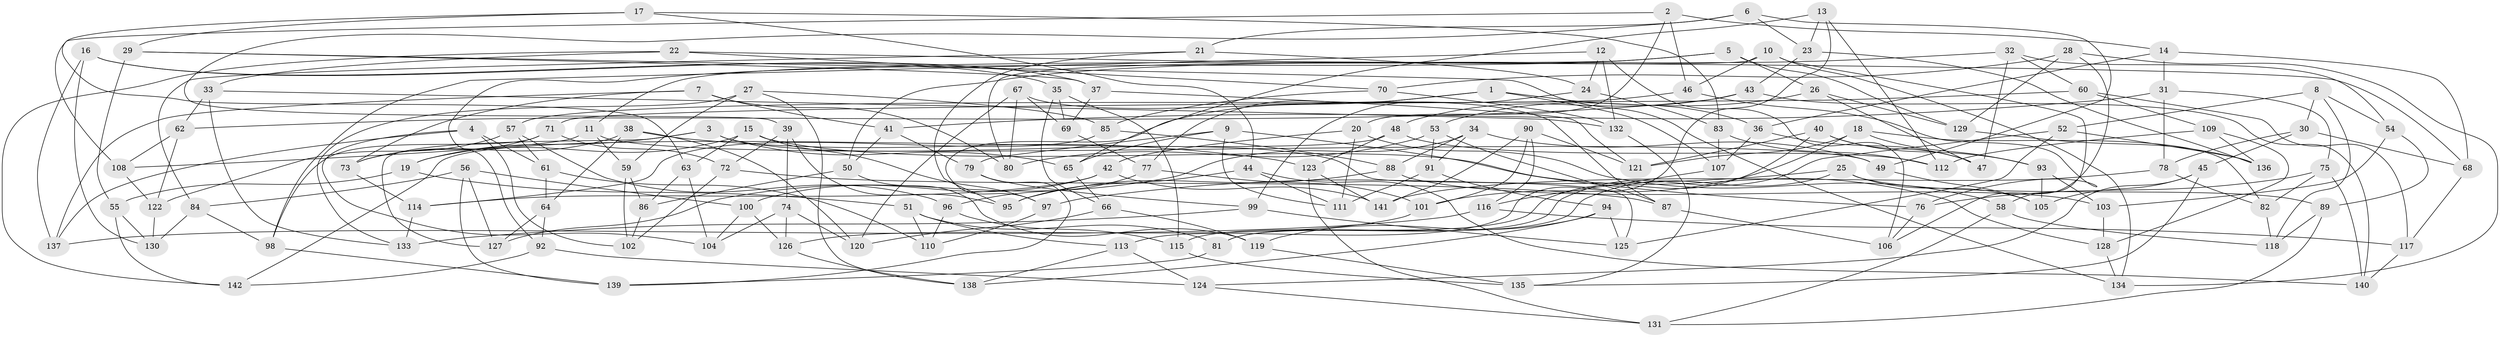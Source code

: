 // Generated by graph-tools (version 1.1) at 2025/38/03/09/25 02:38:13]
// undirected, 142 vertices, 284 edges
graph export_dot {
graph [start="1"]
  node [color=gray90,style=filled];
  1;
  2;
  3;
  4;
  5;
  6;
  7;
  8;
  9;
  10;
  11;
  12;
  13;
  14;
  15;
  16;
  17;
  18;
  19;
  20;
  21;
  22;
  23;
  24;
  25;
  26;
  27;
  28;
  29;
  30;
  31;
  32;
  33;
  34;
  35;
  36;
  37;
  38;
  39;
  40;
  41;
  42;
  43;
  44;
  45;
  46;
  47;
  48;
  49;
  50;
  51;
  52;
  53;
  54;
  55;
  56;
  57;
  58;
  59;
  60;
  61;
  62;
  63;
  64;
  65;
  66;
  67;
  68;
  69;
  70;
  71;
  72;
  73;
  74;
  75;
  76;
  77;
  78;
  79;
  80;
  81;
  82;
  83;
  84;
  85;
  86;
  87;
  88;
  89;
  90;
  91;
  92;
  93;
  94;
  95;
  96;
  97;
  98;
  99;
  100;
  101;
  102;
  103;
  104;
  105;
  106;
  107;
  108;
  109;
  110;
  111;
  112;
  113;
  114;
  115;
  116;
  117;
  118;
  119;
  120;
  121;
  122;
  123;
  124;
  125;
  126;
  127;
  128;
  129;
  130;
  131;
  132;
  133;
  134;
  135;
  136;
  137;
  138;
  139;
  140;
  141;
  142;
  1 -- 97;
  1 -- 77;
  1 -- 36;
  1 -- 107;
  2 -- 20;
  2 -- 14;
  2 -- 46;
  2 -- 108;
  3 -- 65;
  3 -- 19;
  3 -- 125;
  3 -- 127;
  4 -- 102;
  4 -- 137;
  4 -- 104;
  4 -- 61;
  5 -- 129;
  5 -- 92;
  5 -- 26;
  5 -- 11;
  6 -- 49;
  6 -- 21;
  6 -- 23;
  6 -- 39;
  7 -- 73;
  7 -- 41;
  7 -- 137;
  7 -- 80;
  8 -- 30;
  8 -- 118;
  8 -- 54;
  8 -- 52;
  9 -- 76;
  9 -- 111;
  9 -- 65;
  9 -- 79;
  10 -- 58;
  10 -- 80;
  10 -- 134;
  10 -- 46;
  11 -- 108;
  11 -- 59;
  11 -- 49;
  12 -- 98;
  12 -- 24;
  12 -- 106;
  12 -- 132;
  13 -- 113;
  13 -- 65;
  13 -- 112;
  13 -- 23;
  14 -- 68;
  14 -- 31;
  14 -- 36;
  15 -- 63;
  15 -- 19;
  15 -- 128;
  15 -- 97;
  16 -- 137;
  16 -- 37;
  16 -- 130;
  16 -- 35;
  17 -- 44;
  17 -- 83;
  17 -- 29;
  17 -- 63;
  18 -- 101;
  18 -- 93;
  18 -- 82;
  18 -- 121;
  19 -- 51;
  19 -- 55;
  20 -- 42;
  20 -- 58;
  20 -- 111;
  21 -- 84;
  21 -- 95;
  21 -- 24;
  22 -- 70;
  22 -- 68;
  22 -- 142;
  22 -- 33;
  23 -- 136;
  23 -- 43;
  24 -- 83;
  24 -- 99;
  25 -- 81;
  25 -- 105;
  25 -- 89;
  25 -- 97;
  26 -- 53;
  26 -- 47;
  26 -- 129;
  27 -- 138;
  27 -- 133;
  27 -- 59;
  27 -- 85;
  28 -- 134;
  28 -- 70;
  28 -- 129;
  28 -- 106;
  29 -- 37;
  29 -- 134;
  29 -- 55;
  30 -- 45;
  30 -- 78;
  30 -- 68;
  31 -- 41;
  31 -- 75;
  31 -- 78;
  32 -- 50;
  32 -- 54;
  32 -- 60;
  32 -- 47;
  33 -- 132;
  33 -- 133;
  33 -- 62;
  34 -- 91;
  34 -- 49;
  34 -- 127;
  34 -- 88;
  35 -- 115;
  35 -- 66;
  35 -- 69;
  36 -- 107;
  36 -- 47;
  37 -- 121;
  37 -- 69;
  38 -- 73;
  38 -- 64;
  38 -- 123;
  38 -- 120;
  39 -- 95;
  39 -- 72;
  39 -- 74;
  40 -- 115;
  40 -- 47;
  40 -- 93;
  40 -- 121;
  41 -- 50;
  41 -- 79;
  42 -- 141;
  42 -- 114;
  42 -- 100;
  43 -- 140;
  43 -- 48;
  43 -- 62;
  44 -- 95;
  44 -- 140;
  44 -- 111;
  45 -- 105;
  45 -- 135;
  45 -- 124;
  46 -- 76;
  46 -- 57;
  48 -- 142;
  48 -- 112;
  48 -- 123;
  49 -- 105;
  50 -- 119;
  50 -- 86;
  51 -- 81;
  51 -- 110;
  51 -- 113;
  52 -- 136;
  52 -- 125;
  52 -- 81;
  53 -- 87;
  53 -- 80;
  53 -- 91;
  54 -- 89;
  54 -- 103;
  55 -- 130;
  55 -- 142;
  56 -- 139;
  56 -- 127;
  56 -- 100;
  56 -- 84;
  57 -- 61;
  57 -- 96;
  57 -- 122;
  58 -- 118;
  58 -- 131;
  59 -- 102;
  59 -- 86;
  60 -- 117;
  60 -- 109;
  60 -- 71;
  61 -- 64;
  61 -- 110;
  62 -- 122;
  62 -- 108;
  63 -- 104;
  63 -- 86;
  64 -- 127;
  64 -- 92;
  65 -- 66;
  66 -- 120;
  66 -- 119;
  67 -- 69;
  67 -- 80;
  67 -- 120;
  67 -- 87;
  68 -- 117;
  69 -- 77;
  70 -- 85;
  70 -- 132;
  71 -- 98;
  71 -- 73;
  71 -- 72;
  72 -- 87;
  72 -- 102;
  73 -- 114;
  74 -- 126;
  74 -- 120;
  74 -- 104;
  75 -- 76;
  75 -- 82;
  75 -- 140;
  76 -- 106;
  77 -- 101;
  77 -- 96;
  78 -- 82;
  78 -- 141;
  79 -- 99;
  79 -- 139;
  81 -- 139;
  82 -- 118;
  83 -- 112;
  83 -- 107;
  84 -- 130;
  84 -- 98;
  85 -- 114;
  85 -- 88;
  86 -- 102;
  87 -- 106;
  88 -- 95;
  88 -- 103;
  89 -- 118;
  89 -- 131;
  90 -- 101;
  90 -- 116;
  90 -- 121;
  90 -- 141;
  91 -- 111;
  91 -- 94;
  92 -- 124;
  92 -- 142;
  93 -- 105;
  93 -- 103;
  94 -- 138;
  94 -- 125;
  94 -- 119;
  96 -- 110;
  96 -- 115;
  97 -- 110;
  98 -- 139;
  99 -- 133;
  99 -- 125;
  100 -- 126;
  100 -- 104;
  101 -- 126;
  103 -- 128;
  107 -- 116;
  108 -- 122;
  109 -- 128;
  109 -- 136;
  109 -- 112;
  113 -- 138;
  113 -- 124;
  114 -- 133;
  115 -- 135;
  116 -- 137;
  116 -- 117;
  117 -- 140;
  119 -- 135;
  122 -- 130;
  123 -- 131;
  123 -- 141;
  124 -- 131;
  126 -- 138;
  128 -- 134;
  129 -- 136;
  132 -- 135;
}
